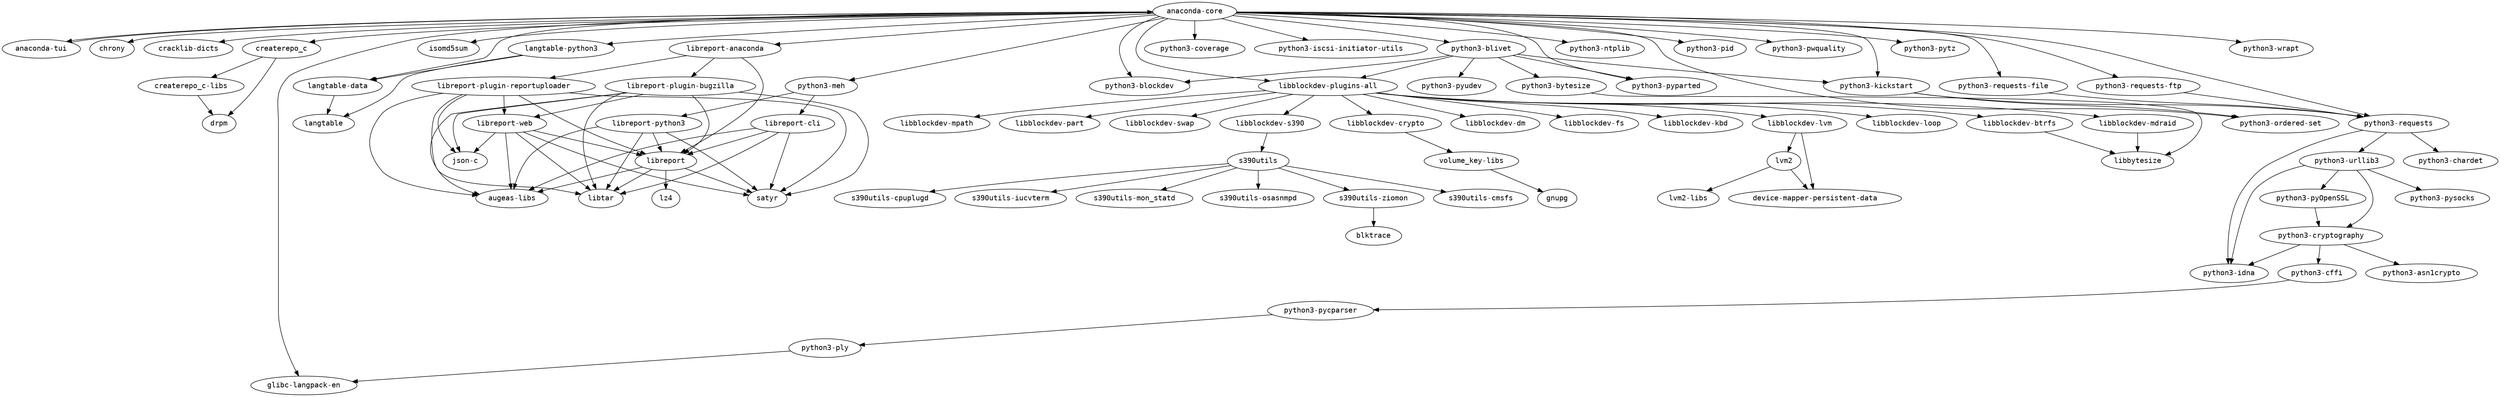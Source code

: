strict digraph G {
node [fontname=monospace];
  "anaconda-core" -> "anaconda-tui";
  "anaconda-core" -> "chrony";
  "anaconda-core" -> "cracklib-dicts";
  "anaconda-core" -> "createrepo_c";
  "anaconda-core" -> "glibc-langpack-en";
  "anaconda-core" -> "isomd5sum";
  "anaconda-core" -> "langtable-data";
  "anaconda-core" -> "langtable-python3";
  "anaconda-core" -> "libblockdev-plugins-all";
  "anaconda-core" -> "libreport-anaconda";
  "anaconda-core" -> "python3-blivet";
  "anaconda-core" -> "python3-blockdev";
  "anaconda-core" -> "python3-coverage";
  "anaconda-core" -> "python3-iscsi-initiator-utils";
  "anaconda-core" -> "python3-kickstart";
  "anaconda-core" -> "python3-meh";
  "anaconda-core" -> "python3-ntplib";
  "anaconda-core" -> "python3-ordered-set";
  "anaconda-core" -> "python3-pid";
  "anaconda-core" -> "python3-pwquality";
  "anaconda-core" -> "python3-pyparted";
  "anaconda-core" -> "python3-pytz";
  "anaconda-core" -> "python3-requests";
  "anaconda-core" -> "python3-requests-file";
  "anaconda-core" -> "python3-requests-ftp";
  "anaconda-core" -> "python3-wrapt";
  "anaconda-tui" -> "anaconda-core";
  "createrepo_c" -> "createrepo_c-libs";
  "createrepo_c" -> "drpm";
  "createrepo_c-libs" -> "drpm";
  "langtable-data" -> "langtable";
  "langtable-python3" -> "langtable";
  "langtable-python3" -> "langtable-data";
  "libblockdev-btrfs" -> "libbytesize";
  "libblockdev-crypto" -> "volume_key-libs";
  "libblockdev-lvm" -> "device-mapper-persistent-data";
  "libblockdev-lvm" -> "lvm2";
  "libblockdev-mdraid" -> "libbytesize";
  "libblockdev-plugins-all" -> "libblockdev-btrfs";
  "libblockdev-plugins-all" -> "libblockdev-crypto";
  "libblockdev-plugins-all" -> "libblockdev-dm";
  "libblockdev-plugins-all" -> "libblockdev-fs";
  "libblockdev-plugins-all" -> "libblockdev-kbd";
  "libblockdev-plugins-all" -> "libblockdev-loop";
  "libblockdev-plugins-all" -> "libblockdev-lvm";
  "libblockdev-plugins-all" -> "libblockdev-mdraid";
  "libblockdev-plugins-all" -> "libblockdev-mpath";
  "libblockdev-plugins-all" -> "libblockdev-part";
  "libblockdev-plugins-all" -> "libblockdev-s390";
  "libblockdev-plugins-all" -> "libblockdev-swap";
  "libblockdev-s390" -> "s390utils";
  "libreport-anaconda" -> "libreport";
  "libreport-anaconda" -> "libreport-plugin-bugzilla";
  "libreport-anaconda" -> "libreport-plugin-reportuploader";
  "libreport" -> "augeas-libs";
  "libreport-cli" -> "augeas-libs";
  "libreport-cli" -> "libreport";
  "libreport-cli" -> "libtar";
  "libreport-cli" -> "satyr";
  "libreport" -> "libtar";
  "libreport" -> "lz4";
  "libreport-plugin-bugzilla" -> "augeas-libs";
  "libreport-plugin-bugzilla" -> "json-c";
  "libreport-plugin-bugzilla" -> "libreport";
  "libreport-plugin-bugzilla" -> "libreport-web";
  "libreport-plugin-bugzilla" -> "libtar";
  "libreport-plugin-bugzilla" -> "satyr";
  "libreport-plugin-reportuploader" -> "augeas-libs";
  "libreport-plugin-reportuploader" -> "json-c";
  "libreport-plugin-reportuploader" -> "libreport";
  "libreport-plugin-reportuploader" -> "libreport-web";
  "libreport-plugin-reportuploader" -> "libtar";
  "libreport-plugin-reportuploader" -> "satyr";
  "libreport-python3" -> "augeas-libs";
  "libreport-python3" -> "libreport";
  "libreport-python3" -> "libtar";
  "libreport-python3" -> "satyr";
  "libreport" -> "satyr";
  "libreport-web" -> "augeas-libs";
  "libreport-web" -> "json-c";
  "libreport-web" -> "libreport";
  "libreport-web" -> "libtar";
  "libreport-web" -> "satyr";
  "lvm2" -> "device-mapper-persistent-data";
  "lvm2" -> "lvm2-libs";
  "python3-blivet" -> "libblockdev-plugins-all";
  "python3-blivet" -> "python3-blockdev";
  "python3-blivet" -> "python3-bytesize";
  "python3-blivet" -> "python3-kickstart";
  "python3-blivet" -> "python3-pyparted";
  "python3-blivet" -> "python3-pyudev";
  "python3-bytesize" -> "libbytesize";
  "python3-cffi" -> "python3-pycparser";
  "python3-cryptography" -> "python3-asn1crypto";
  "python3-cryptography" -> "python3-cffi";
  "python3-cryptography" -> "python3-idna";
  "python3-kickstart" -> "python3-ordered-set";
  "python3-kickstart" -> "python3-requests";
  "python3-meh" -> "libreport-cli";
  "python3-meh" -> "libreport-python3";
  "python3-ply" -> "glibc-langpack-en";
  "python3-pycparser" -> "python3-ply";
  "python3-pyOpenSSL" -> "python3-cryptography";
  "python3-requests-file" -> "python3-requests";
  "python3-requests-ftp" -> "python3-requests";
  "python3-requests" -> "python3-chardet";
  "python3-requests" -> "python3-idna";
  "python3-requests" -> "python3-urllib3";
  "python3-urllib3" -> "python3-cryptography";
  "python3-urllib3" -> "python3-idna";
  "python3-urllib3" -> "python3-pyOpenSSL";
  "python3-urllib3" -> "python3-pysocks";
  "s390utils" -> "s390utils-cmsfs";
  "s390utils" -> "s390utils-cpuplugd";
  "s390utils" -> "s390utils-iucvterm";
  "s390utils" -> "s390utils-mon_statd";
  "s390utils" -> "s390utils-osasnmpd";
  "s390utils" -> "s390utils-ziomon";
  "s390utils-ziomon" -> "blktrace";
  "volume_key-libs" -> "gnupg";
}
